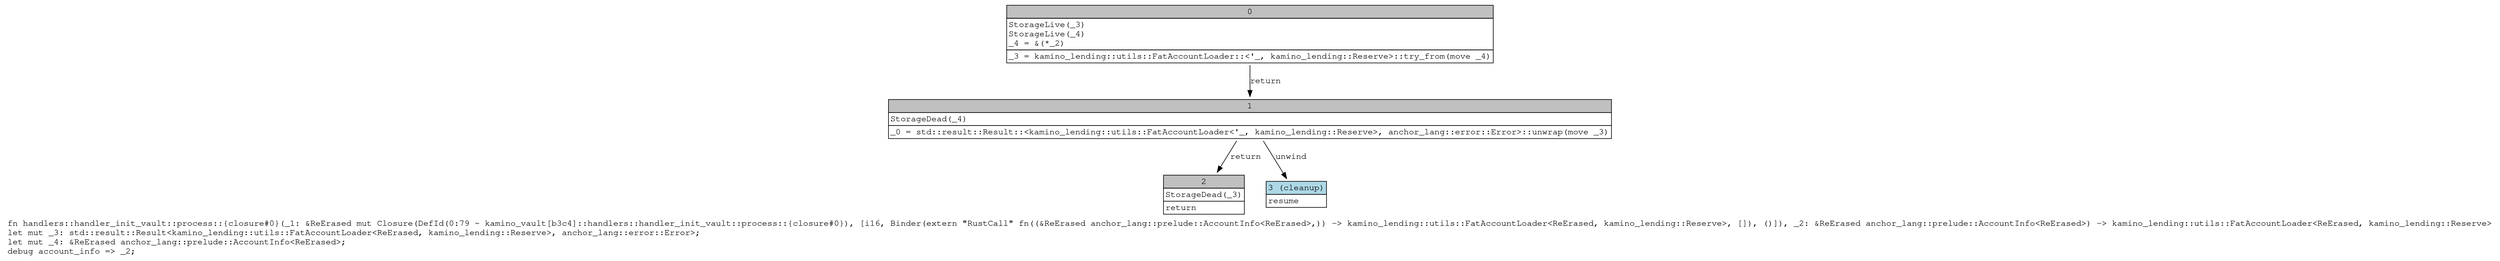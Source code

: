 digraph Mir_0_79 {
    graph [fontname="Courier, monospace"];
    node [fontname="Courier, monospace"];
    edge [fontname="Courier, monospace"];
    label=<fn handlers::handler_init_vault::process::{closure#0}(_1: &amp;ReErased mut Closure(DefId(0:79 ~ kamino_vault[b3c4]::handlers::handler_init_vault::process::{closure#0}), [i16, Binder(extern &quot;RustCall&quot; fn((&amp;ReErased anchor_lang::prelude::AccountInfo&lt;ReErased&gt;,)) -&gt; kamino_lending::utils::FatAccountLoader&lt;ReErased, kamino_lending::Reserve&gt;, []), ()]), _2: &amp;ReErased anchor_lang::prelude::AccountInfo&lt;ReErased&gt;) -&gt; kamino_lending::utils::FatAccountLoader&lt;ReErased, kamino_lending::Reserve&gt;<br align="left"/>let mut _3: std::result::Result&lt;kamino_lending::utils::FatAccountLoader&lt;ReErased, kamino_lending::Reserve&gt;, anchor_lang::error::Error&gt;;<br align="left"/>let mut _4: &amp;ReErased anchor_lang::prelude::AccountInfo&lt;ReErased&gt;;<br align="left"/>debug account_info =&gt; _2;<br align="left"/>>;
    bb0__0_79 [shape="none", label=<<table border="0" cellborder="1" cellspacing="0"><tr><td bgcolor="gray" align="center" colspan="1">0</td></tr><tr><td align="left" balign="left">StorageLive(_3)<br/>StorageLive(_4)<br/>_4 = &amp;(*_2)<br/></td></tr><tr><td align="left">_3 = kamino_lending::utils::FatAccountLoader::&lt;'_, kamino_lending::Reserve&gt;::try_from(move _4)</td></tr></table>>];
    bb1__0_79 [shape="none", label=<<table border="0" cellborder="1" cellspacing="0"><tr><td bgcolor="gray" align="center" colspan="1">1</td></tr><tr><td align="left" balign="left">StorageDead(_4)<br/></td></tr><tr><td align="left">_0 = std::result::Result::&lt;kamino_lending::utils::FatAccountLoader&lt;'_, kamino_lending::Reserve&gt;, anchor_lang::error::Error&gt;::unwrap(move _3)</td></tr></table>>];
    bb2__0_79 [shape="none", label=<<table border="0" cellborder="1" cellspacing="0"><tr><td bgcolor="gray" align="center" colspan="1">2</td></tr><tr><td align="left" balign="left">StorageDead(_3)<br/></td></tr><tr><td align="left">return</td></tr></table>>];
    bb3__0_79 [shape="none", label=<<table border="0" cellborder="1" cellspacing="0"><tr><td bgcolor="lightblue" align="center" colspan="1">3 (cleanup)</td></tr><tr><td align="left">resume</td></tr></table>>];
    bb0__0_79 -> bb1__0_79 [label="return"];
    bb1__0_79 -> bb2__0_79 [label="return"];
    bb1__0_79 -> bb3__0_79 [label="unwind"];
}
